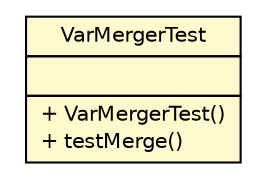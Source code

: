 #!/usr/local/bin/dot
#
# Class diagram 
# Generated by UMLGraph version 5.1 (http://www.umlgraph.org/)
#

digraph G {
	edge [fontname="Helvetica",fontsize=10,labelfontname="Helvetica",labelfontsize=10];
	node [fontname="Helvetica",fontsize=10,shape=plaintext];
	nodesep=0.25;
	ranksep=0.5;
	// com.apporiented.hermesftp.utils.VarMergerTest
	c352 [label=<<table title="com.apporiented.hermesftp.utils.VarMergerTest" border="0" cellborder="1" cellspacing="0" cellpadding="2" port="p" bgcolor="lemonChiffon" href="./VarMergerTest.html">
		<tr><td><table border="0" cellspacing="0" cellpadding="1">
<tr><td align="center" balign="center"> VarMergerTest </td></tr>
		</table></td></tr>
		<tr><td><table border="0" cellspacing="0" cellpadding="1">
<tr><td align="left" balign="left">  </td></tr>
		</table></td></tr>
		<tr><td><table border="0" cellspacing="0" cellpadding="1">
<tr><td align="left" balign="left"> + VarMergerTest() </td></tr>
<tr><td align="left" balign="left"> + testMerge() </td></tr>
		</table></td></tr>
		</table>>, fontname="Helvetica", fontcolor="black", fontsize=10.0];
}

